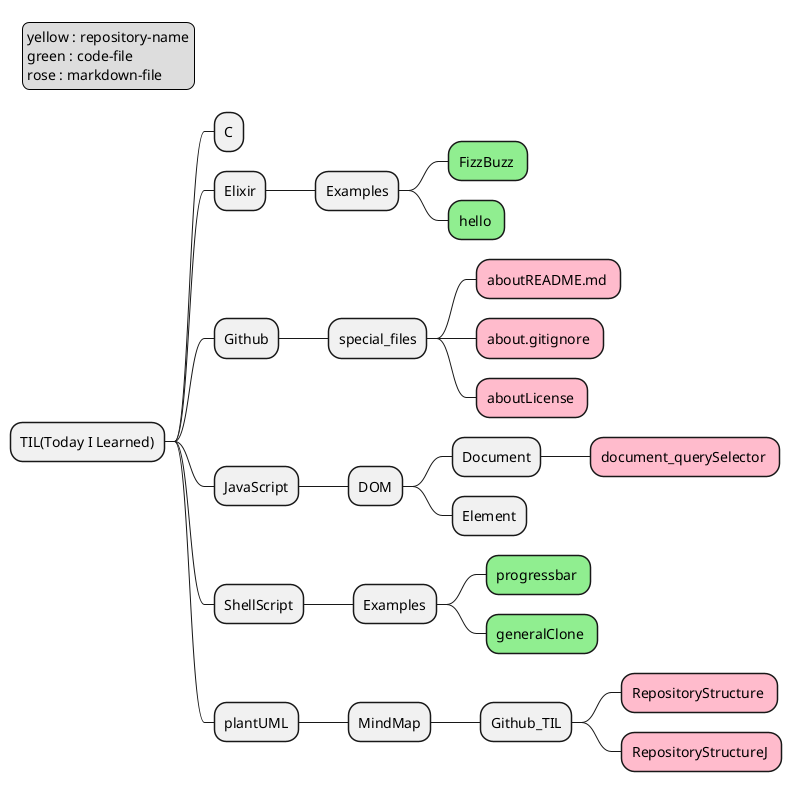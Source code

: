 @startmindmap RepositoryStructure
<style>
mindmapDiagram {
  .green {
    BackgroundColor #90ee90
  }
  .rose {
    BackgroundColor #FFBBCC
  }
}
</style>

* TIL(Today I Learned)

** C

** Elixir
*** Examples
**** FizzBuzz <<green>>
**** hello <<green>>

** Github
*** special_files
**** aboutREADME.md <<rose>>
**** about.gitignore <<rose>>
**** aboutLicense <<rose>>

** JavaScript
*** DOM
**** Document
***** document_querySelector <<rose>>
**** Element

** ShellScript
*** Examples
**** progressbar <<green>>
**** generalClone <<green>>

** plantUML
*** MindMap
**** Github_TIL
***** RepositoryStructure <<rose>>
***** RepositoryStructureJ <<rose>>

legend top left
    yellow : repository-name
    green : code-file
    rose : markdown-file
endlegend

@endmindmap
